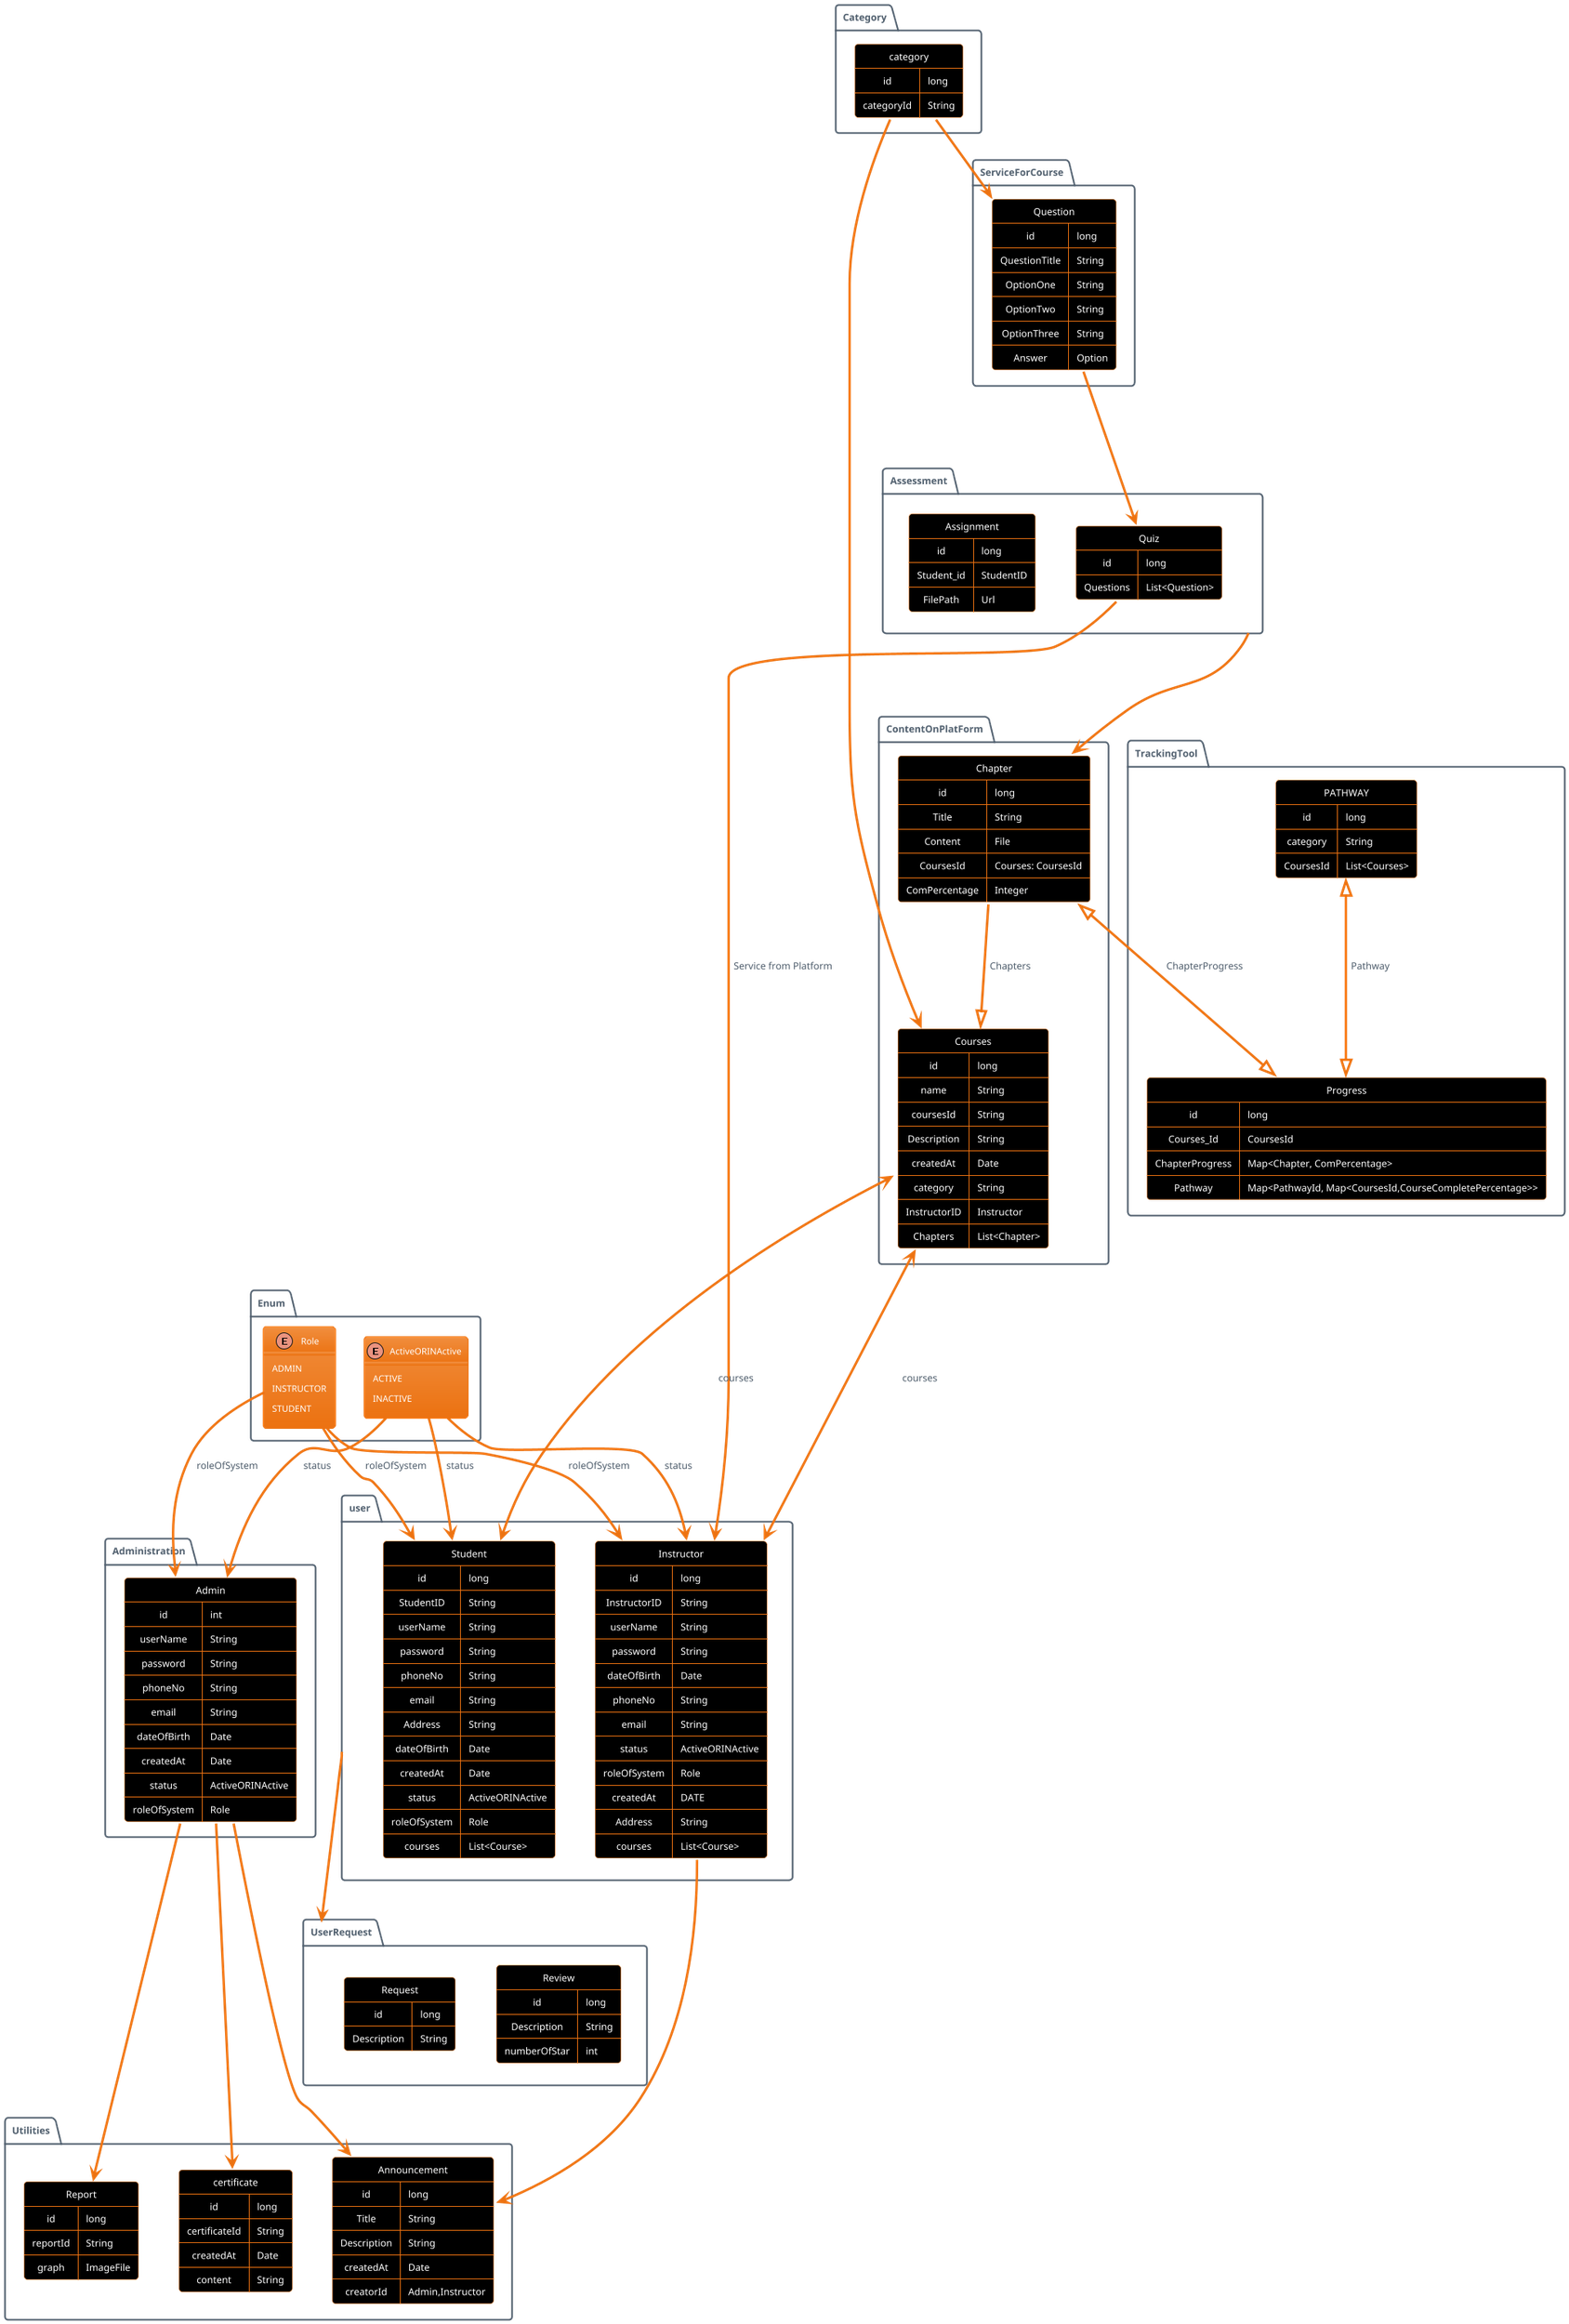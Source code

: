 @startuml
!theme aws-orange
skinparam map{
BackgroundColor  Black
 NodeShape rectangle
    NodeBackgroundColor #FFFF00
    NodeBorderColor #000000
    NodeBorderThickness 2
    NodeFontSize 14
    LabelColor #FF0000
        LabelFontSize 12
        LabelStyle italic
}

skinparam enum{
    BackgroundColor green
}

package Category{
 map category{
  id => long
  categoryId =>String
 }
}
package Administration{
map Admin {

id => int
userName=> String
password =>String
phoneNo => String
email =>String
dateOfBirth => Date
createdAt => Date
status => ActiveORINActive
roleOfSystem  => Role
}
}

package Assessment{
 map Quiz{
 id => long
    Questions =>  List<Question>
 }
 map Assignment{
    id => long
    Student_id=> StudentID
    FilePath => Url
 }
}
package ServiceForCourse{
 map Question{
    id =>long
    QuestionTitle => String
    OptionOne =>String
    OptionTwo =>String
    OptionThree => String
    Answer=> Option
 }
}

package user{

map Student{
id => long
StudentID => String
userName=> String
password =>String
phoneNo => String
email =>String
Address => String
dateOfBirth => Date
createdAt => Date
status => ActiveORINActive
roleOfSystem  => Role
courses => List<Course>
}

map Instructor{
id => long
InstructorID => String
userName=> String
password =>String
dateOfBirth => Date
phoneNo => String
email =>String
status => ActiveORINActive
roleOfSystem  => Role
createdAt => DATE
Address => String
courses => List<Course>
}
}


package ContentOnPlatForm{
map Courses{
id => long
name => String
coursesId => String
Description => String
createdAt =>Date
category => String
InstructorID => Instructor
Chapters => List<Chapter>
}

map Chapter{
id => long
Title => String
Content => File
CoursesId => Courses: CoursesId
ComPercentage => Integer
}
}

package TrackingTool{
map PATHWAY{
 id => long
 category => String
 CoursesId => List<Courses>
}
map Progress{
    id => long
    Courses_Id  => CoursesId
    ChapterProgress => Map<Chapter, ComPercentage>
    Pathway => Map<PathwayId, Map<CoursesId,CourseCompletePercentage>>
}

}
package Utilities{
map Announcement{
   id =>long
   Title => String
   Description => String
   createdAt =>Date
   creatorId => Admin,Instructor
}
  map certificate{
  id=> long
  certificateId =>String
  createdAt => Date
  content => String

}
map Report{
id =>long
reportId => String
graph => ImageFile
}
}

package UserRequest{
 map Review{

id => long
Description => String
numberOfStar => int
 }

 map Request{
 id => long
 Description => String

 }
}
package Enum{
enum Role{
ADMIN
INSTRUCTOR
STUDENT
}

enum ActiveORINActive{
ACTIVE
INACTIVE
}
}
Role  --> Admin : roleOfSystem
ActiveORINActive --> Admin: status

Question ---> Quiz
Assessment --->Chapter
Quiz --->Instructor : "Service from Platform"
Role  --> Instructor : roleOfSystem
ActiveORINActive --> Instructor: status
Role  --> Student : roleOfSystem
ActiveORINActive --> Student: status
Courses <---> Instructor:courses
Courses <---> Student:courses
Chapter ---|> Courses:Chapters
Chapter <|---|> Progress:ChapterProgress
PATHWAY<|---|> Progress:Pathway

Admin --->Report
Admin ---> Announcement
Instructor ---> Announcement
Admin --> certificate

category -->Courses
category --> Question

user --> UserRequest
@enduml
